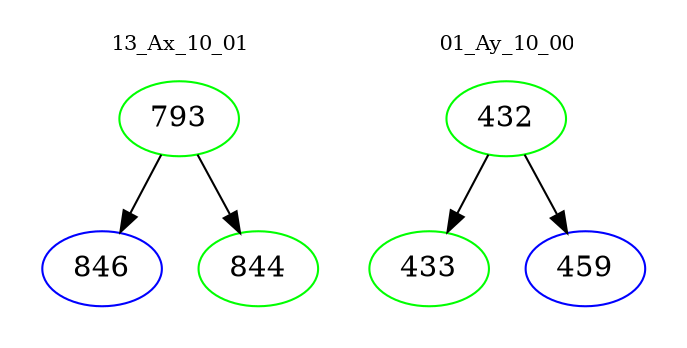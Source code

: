 digraph{
subgraph cluster_0 {
color = white
label = "13_Ax_10_01";
fontsize=10;
T0_793 [label="793", color="green"]
T0_793 -> T0_846 [color="black"]
T0_846 [label="846", color="blue"]
T0_793 -> T0_844 [color="black"]
T0_844 [label="844", color="green"]
}
subgraph cluster_1 {
color = white
label = "01_Ay_10_00";
fontsize=10;
T1_432 [label="432", color="green"]
T1_432 -> T1_433 [color="black"]
T1_433 [label="433", color="green"]
T1_432 -> T1_459 [color="black"]
T1_459 [label="459", color="blue"]
}
}
